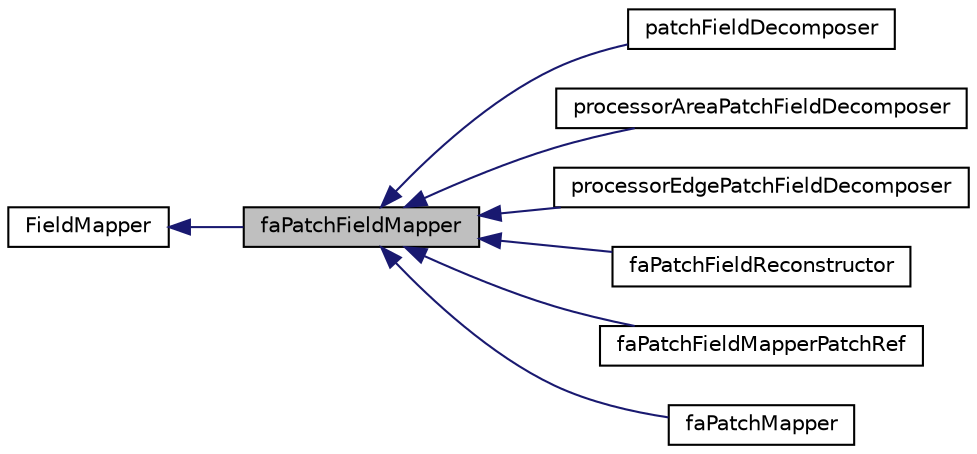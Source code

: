 digraph "faPatchFieldMapper"
{
  bgcolor="transparent";
  edge [fontname="Helvetica",fontsize="10",labelfontname="Helvetica",labelfontsize="10"];
  node [fontname="Helvetica",fontsize="10",shape=record];
  rankdir="LR";
  Node1 [label="faPatchFieldMapper",height=0.2,width=0.4,color="black", fillcolor="grey75", style="filled" fontcolor="black"];
  Node2 -> Node1 [dir="back",color="midnightblue",fontsize="10",style="solid",fontname="Helvetica"];
  Node2 [label="FieldMapper",height=0.2,width=0.4,color="black",URL="$classFoam_1_1FieldMapper.html",tooltip="Abstract base class to hold the Field mapping addressing and weights. "];
  Node1 -> Node3 [dir="back",color="midnightblue",fontsize="10",style="solid",fontname="Helvetica"];
  Node3 [label="patchFieldDecomposer",height=0.2,width=0.4,color="black",URL="$classFoam_1_1faFieldDecomposer_1_1patchFieldDecomposer.html",tooltip="Patch field decomposer class. "];
  Node1 -> Node4 [dir="back",color="midnightblue",fontsize="10",style="solid",fontname="Helvetica"];
  Node4 [label="processorAreaPatchFieldDecomposer",height=0.2,width=0.4,color="black",URL="$classFoam_1_1faFieldDecomposer_1_1processorAreaPatchFieldDecomposer.html",tooltip="Processor patch field decomposer class. "];
  Node1 -> Node5 [dir="back",color="midnightblue",fontsize="10",style="solid",fontname="Helvetica"];
  Node5 [label="processorEdgePatchFieldDecomposer",height=0.2,width=0.4,color="black",URL="$classFoam_1_1faFieldDecomposer_1_1processorEdgePatchFieldDecomposer.html",tooltip="Processor patch field decomposer class. "];
  Node1 -> Node6 [dir="back",color="midnightblue",fontsize="10",style="solid",fontname="Helvetica"];
  Node6 [label="faPatchFieldReconstructor",height=0.2,width=0.4,color="black",URL="$classFoam_1_1faFieldReconstructor_1_1faPatchFieldReconstructor.html"];
  Node1 -> Node7 [dir="back",color="midnightblue",fontsize="10",style="solid",fontname="Helvetica"];
  Node7 [label="faPatchFieldMapperPatchRef",height=0.2,width=0.4,color="black",URL="$classFoam_1_1faPatchFieldMapperPatchRef.html"];
  Node1 -> Node8 [dir="back",color="midnightblue",fontsize="10",style="solid",fontname="Helvetica"];
  Node8 [label="faPatchMapper",height=0.2,width=0.4,color="black",URL="$classFoam_1_1faPatchMapper.html",tooltip="Mapping class for a faPatchField. Edge mapping is calculated based on faceCells comparison of old and..."];
}
